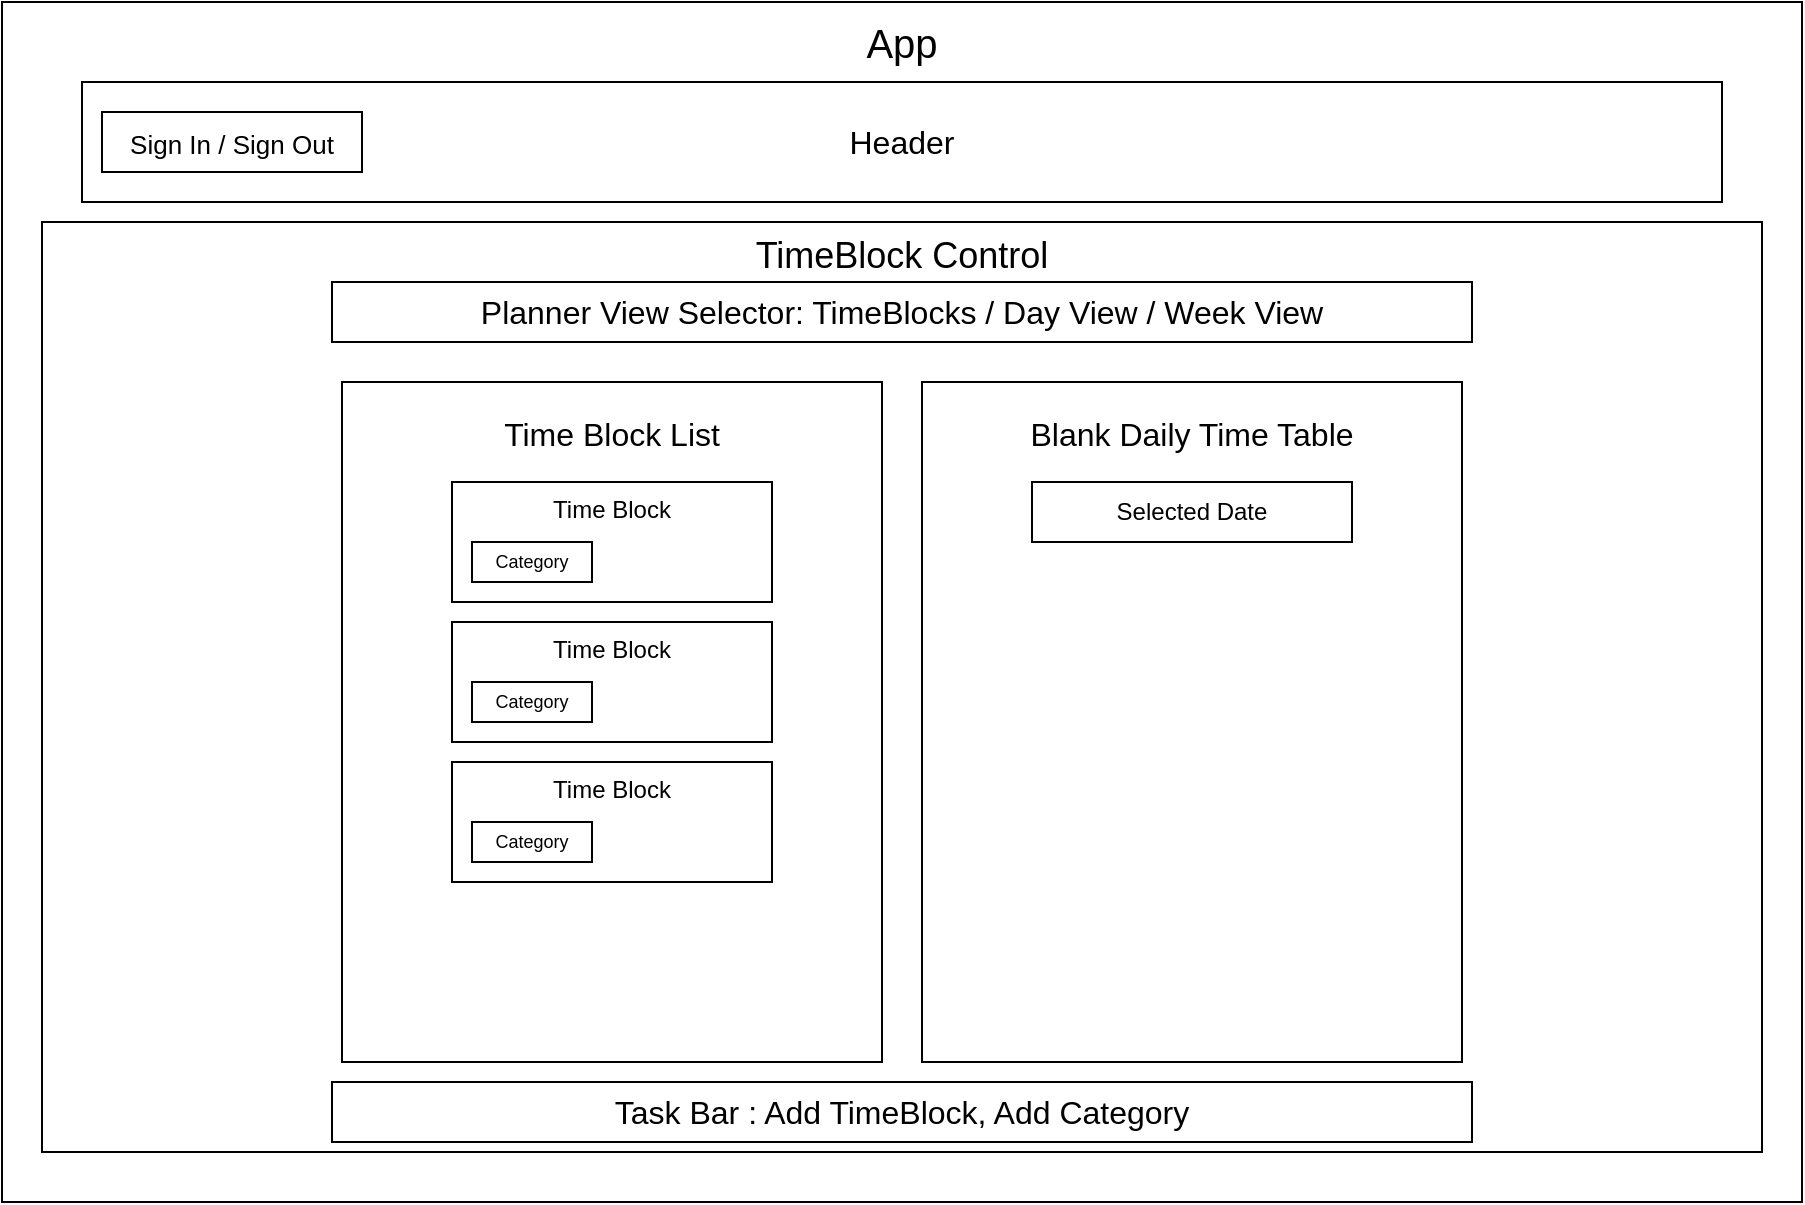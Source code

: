 <mxfile>
    <diagram name="Page-1" id="YI9PkLjTfyj3WVKVnAyu">
        <mxGraphModel dx="991" dy="759" grid="1" gridSize="10" guides="1" tooltips="1" connect="1" arrows="1" fold="1" page="1" pageScale="1" pageWidth="850" pageHeight="1100" math="0" shadow="0">
            <root>
                <mxCell id="0"/>
                <mxCell id="1" parent="0"/>
                <mxCell id="zqM3rMFpBtw1R0VoXdJV-1" value="" style="rounded=0;whiteSpace=wrap;html=1;fontSize=13;" parent="1" vertex="1">
                    <mxGeometry x="10" y="10" width="900" height="600" as="geometry"/>
                </mxCell>
                <mxCell id="zqM3rMFpBtw1R0VoXdJV-2" value="&lt;font style=&quot;font-size: 20px;&quot;&gt;App&lt;br style=&quot;font-size: 20px;&quot;&gt;&lt;/font&gt;" style="text;strokeColor=none;align=center;fillColor=none;html=1;verticalAlign=middle;whiteSpace=wrap;rounded=0;fontSize=20;" parent="1" vertex="1">
                    <mxGeometry x="426.25" y="10" width="67.5" height="40" as="geometry"/>
                </mxCell>
                <mxCell id="zqM3rMFpBtw1R0VoXdJV-3" value="TimeBlock Control" style="rounded=0;whiteSpace=wrap;html=1;verticalAlign=top;fontSize=18;" parent="1" vertex="1">
                    <mxGeometry x="30" y="120" width="860" height="465" as="geometry"/>
                </mxCell>
                <mxCell id="6" value="Planner View Selector: TimeBlocks / Day View / Week View" style="rounded=0;whiteSpace=wrap;html=1;fontSize=16;" parent="1" vertex="1">
                    <mxGeometry x="175" y="150" width="570" height="30" as="geometry"/>
                </mxCell>
                <mxCell id="10" value="Task Bar : Add TimeBlock, Add Category" style="rounded=0;whiteSpace=wrap;html=1;fontSize=16;" parent="1" vertex="1">
                    <mxGeometry x="175" y="550" width="570" height="30" as="geometry"/>
                </mxCell>
                <mxCell id="12" value="" style="group" vertex="1" connectable="0" parent="1">
                    <mxGeometry x="470" y="200" width="270" height="340" as="geometry"/>
                </mxCell>
                <mxCell id="zqM3rMFpBtw1R0VoXdJV-12" value="Blank Daily Time Table" style="rounded=0;whiteSpace=wrap;html=1;fontSize=16;verticalAlign=top;spacingTop=10;" parent="12" vertex="1">
                    <mxGeometry width="270" height="340" as="geometry"/>
                </mxCell>
                <mxCell id="11" value="Selected Date" style="rounded=0;whiteSpace=wrap;html=1;container=0;" parent="12" vertex="1">
                    <mxGeometry x="55" y="50" width="160" height="30" as="geometry">
                        <mxRectangle x="510" y="250" width="120" height="30" as="alternateBounds"/>
                    </mxGeometry>
                </mxCell>
                <mxCell id="20" value="" style="group" vertex="1" connectable="0" parent="1">
                    <mxGeometry x="180" y="200" width="270" height="340" as="geometry"/>
                </mxCell>
                <mxCell id="zqM3rMFpBtw1R0VoXdJV-11" value="Time Block List" style="rounded=0;whiteSpace=wrap;html=1;spacingTop=10;verticalAlign=top;spacing=2;spacingBottom=0;horizontal=1;fontSize=16;" parent="20" vertex="1">
                    <mxGeometry width="270" height="340" as="geometry"/>
                </mxCell>
                <mxCell id="14" value="" style="group" vertex="1" connectable="0" parent="20">
                    <mxGeometry x="55" y="120" width="160" height="60" as="geometry"/>
                </mxCell>
                <mxCell id="2" value="Time Block" style="rounded=0;whiteSpace=wrap;html=1;verticalAlign=top;" parent="14" vertex="1">
                    <mxGeometry width="160" height="60" as="geometry"/>
                </mxCell>
                <mxCell id="4" value="Category" style="rounded=0;whiteSpace=wrap;html=1;fontSize=9;" parent="14" vertex="1">
                    <mxGeometry x="10" y="30" width="60" height="20" as="geometry"/>
                </mxCell>
                <mxCell id="16" value="" style="group" vertex="1" connectable="0" parent="20">
                    <mxGeometry x="55" y="50" width="160" height="60" as="geometry"/>
                </mxCell>
                <mxCell id="zqM3rMFpBtw1R0VoXdJV-5" value="Time Block" style="rounded=0;whiteSpace=wrap;html=1;spacingLeft=0;verticalAlign=top;" parent="16" vertex="1">
                    <mxGeometry width="160" height="60" as="geometry"/>
                </mxCell>
                <mxCell id="zqM3rMFpBtw1R0VoXdJV-6" value="Category" style="rounded=0;whiteSpace=wrap;html=1;fontSize=9;" parent="16" vertex="1">
                    <mxGeometry x="10" y="30" width="60" height="20" as="geometry"/>
                </mxCell>
                <mxCell id="17" value="" style="group" vertex="1" connectable="0" parent="20">
                    <mxGeometry x="55" y="190" width="160" height="60" as="geometry"/>
                </mxCell>
                <mxCell id="18" value="Time Block" style="rounded=0;whiteSpace=wrap;html=1;verticalAlign=top;" vertex="1" parent="17">
                    <mxGeometry width="160" height="60" as="geometry"/>
                </mxCell>
                <mxCell id="19" value="Category" style="rounded=0;whiteSpace=wrap;html=1;fontSize=9;" vertex="1" parent="17">
                    <mxGeometry x="10" y="30" width="60" height="20" as="geometry"/>
                </mxCell>
                <mxCell id="21" value="" style="group" vertex="1" connectable="0" parent="1">
                    <mxGeometry x="50" y="50" width="820" height="60" as="geometry"/>
                </mxCell>
                <mxCell id="8" value="Header" style="rounded=0;whiteSpace=wrap;html=1;fontSize=16;" parent="21" vertex="1">
                    <mxGeometry width="820" height="60" as="geometry"/>
                </mxCell>
                <mxCell id="9" value="&lt;font style=&quot;font-size: 13px;&quot;&gt;Sign In / Sign Out&lt;/font&gt;" style="rounded=0;whiteSpace=wrap;html=1;fontSize=16;" parent="21" vertex="1">
                    <mxGeometry x="10" y="15" width="130" height="30" as="geometry"/>
                </mxCell>
            </root>
        </mxGraphModel>
    </diagram>
</mxfile>